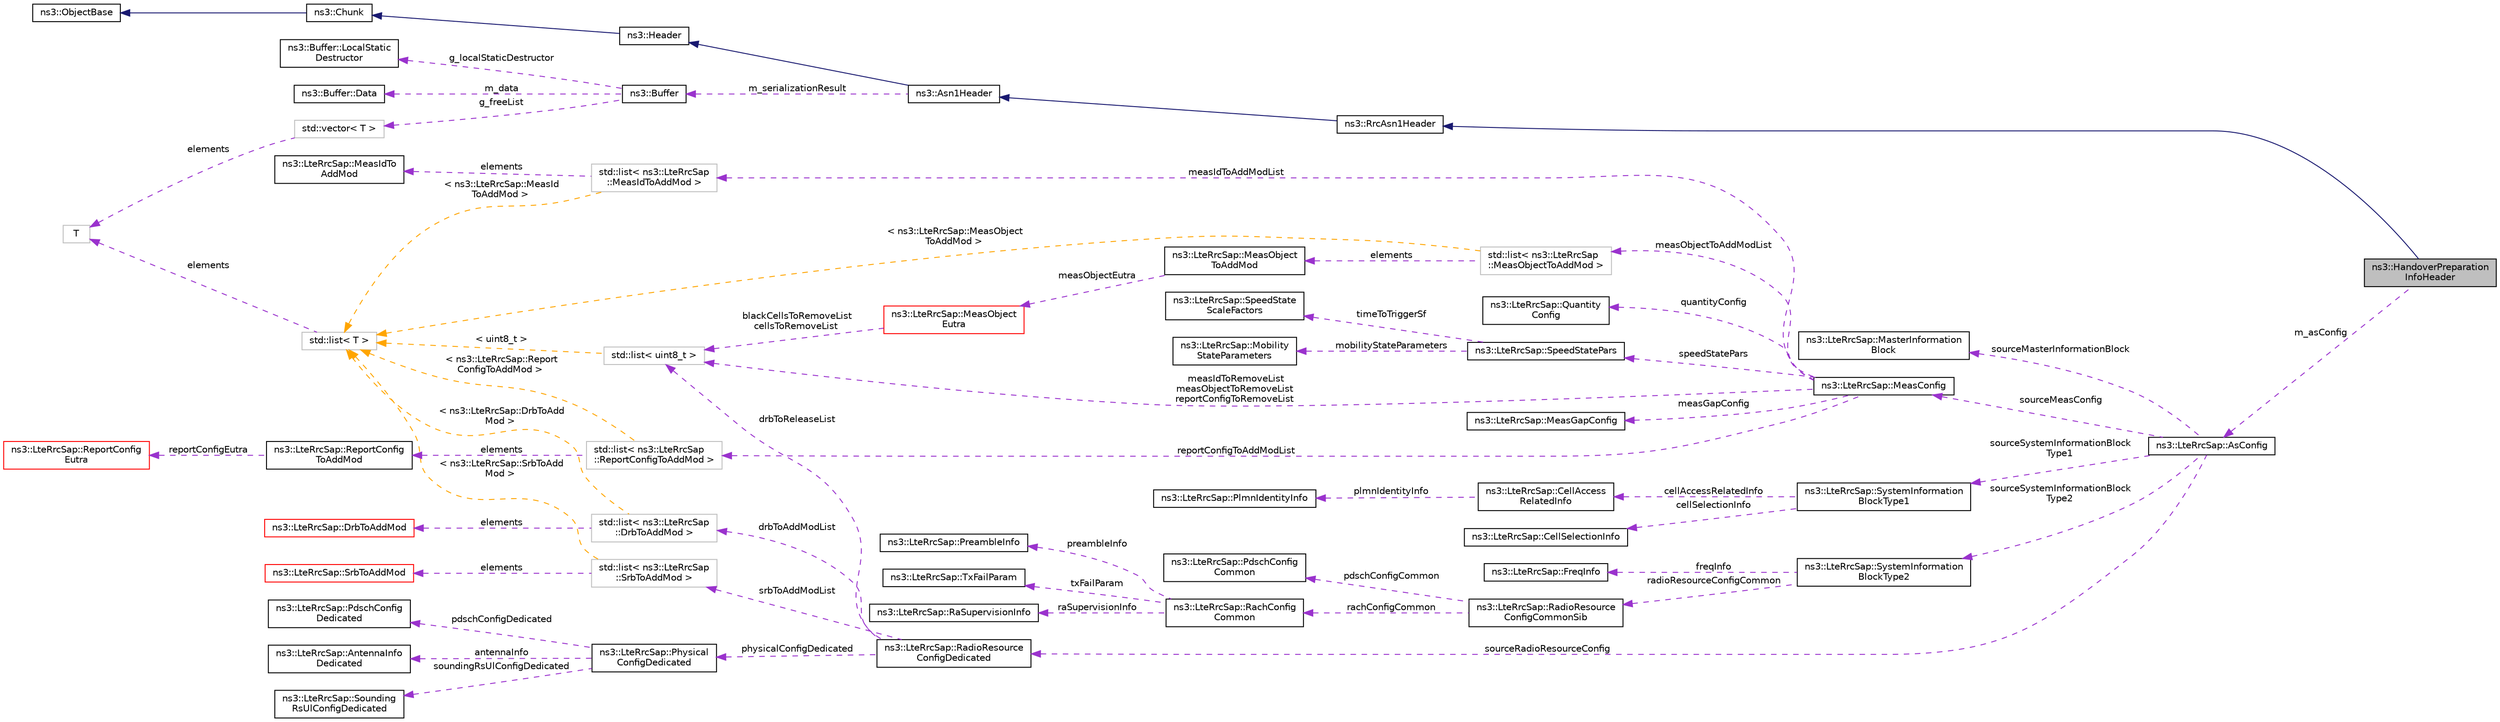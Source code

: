 digraph "ns3::HandoverPreparationInfoHeader"
{
 // LATEX_PDF_SIZE
  edge [fontname="Helvetica",fontsize="10",labelfontname="Helvetica",labelfontsize="10"];
  node [fontname="Helvetica",fontsize="10",shape=record];
  rankdir="LR";
  Node1 [label="ns3::HandoverPreparation\lInfoHeader",height=0.2,width=0.4,color="black", fillcolor="grey75", style="filled", fontcolor="black",tooltip="This class manages the serialization/deserialization of HandoverPreparationInfo IE."];
  Node2 -> Node1 [dir="back",color="midnightblue",fontsize="10",style="solid",fontname="Helvetica"];
  Node2 [label="ns3::RrcAsn1Header",height=0.2,width=0.4,color="black", fillcolor="white", style="filled",URL="$classns3_1_1_rrc_asn1_header.html",tooltip="This class extends Asn1Header functions, adding serialization/deserialization of some Information ele..."];
  Node3 -> Node2 [dir="back",color="midnightblue",fontsize="10",style="solid",fontname="Helvetica"];
  Node3 [label="ns3::Asn1Header",height=0.2,width=0.4,color="black", fillcolor="white", style="filled",URL="$classns3_1_1_asn1_header.html",tooltip="This class has the purpose to encode Information Elements according to ASN.1 syntax,..."];
  Node4 -> Node3 [dir="back",color="midnightblue",fontsize="10",style="solid",fontname="Helvetica"];
  Node4 [label="ns3::Header",height=0.2,width=0.4,color="black", fillcolor="white", style="filled",URL="$classns3_1_1_header.html",tooltip="Protocol header serialization and deserialization."];
  Node5 -> Node4 [dir="back",color="midnightblue",fontsize="10",style="solid",fontname="Helvetica"];
  Node5 [label="ns3::Chunk",height=0.2,width=0.4,color="black", fillcolor="white", style="filled",URL="$classns3_1_1_chunk.html",tooltip="abstract base class for ns3::Header and ns3::Trailer"];
  Node6 -> Node5 [dir="back",color="midnightblue",fontsize="10",style="solid",fontname="Helvetica"];
  Node6 [label="ns3::ObjectBase",height=0.2,width=0.4,color="black", fillcolor="white", style="filled",URL="$classns3_1_1_object_base.html",tooltip="Anchor the ns-3 type and attribute system."];
  Node7 -> Node3 [dir="back",color="darkorchid3",fontsize="10",style="dashed",label=" m_serializationResult" ,fontname="Helvetica"];
  Node7 [label="ns3::Buffer",height=0.2,width=0.4,color="black", fillcolor="white", style="filled",URL="$classns3_1_1_buffer.html",tooltip="automatically resized byte buffer"];
  Node8 -> Node7 [dir="back",color="darkorchid3",fontsize="10",style="dashed",label=" m_data" ,fontname="Helvetica"];
  Node8 [label="ns3::Buffer::Data",height=0.2,width=0.4,color="black", fillcolor="white", style="filled",URL="$structns3_1_1_buffer_1_1_data.html",tooltip="This data structure is variable-sized through its last member whose size is determined at allocation ..."];
  Node9 -> Node7 [dir="back",color="darkorchid3",fontsize="10",style="dashed",label=" g_localStaticDestructor" ,fontname="Helvetica"];
  Node9 [label="ns3::Buffer::LocalStatic\lDestructor",height=0.2,width=0.4,color="black", fillcolor="white", style="filled",URL="$structns3_1_1_buffer_1_1_local_static_destructor.html",tooltip="Local static destructor structure."];
  Node10 -> Node7 [dir="back",color="darkorchid3",fontsize="10",style="dashed",label=" g_freeList" ,fontname="Helvetica"];
  Node10 [label="std::vector\< T \>",height=0.2,width=0.4,color="grey75", fillcolor="white", style="filled",tooltip=" "];
  Node11 -> Node10 [dir="back",color="darkorchid3",fontsize="10",style="dashed",label=" elements" ,fontname="Helvetica"];
  Node11 [label="T",height=0.2,width=0.4,color="grey75", fillcolor="white", style="filled",tooltip=" "];
  Node12 -> Node1 [dir="back",color="darkorchid3",fontsize="10",style="dashed",label=" m_asConfig" ,fontname="Helvetica"];
  Node12 [label="ns3::LteRrcSap::AsConfig",height=0.2,width=0.4,color="black", fillcolor="white", style="filled",URL="$structns3_1_1_lte_rrc_sap_1_1_as_config.html",tooltip="AsConfig structure."];
  Node13 -> Node12 [dir="back",color="darkorchid3",fontsize="10",style="dashed",label=" sourceMeasConfig" ,fontname="Helvetica"];
  Node13 [label="ns3::LteRrcSap::MeasConfig",height=0.2,width=0.4,color="black", fillcolor="white", style="filled",URL="$structns3_1_1_lte_rrc_sap_1_1_meas_config.html",tooltip="MeasConfig structure."];
  Node14 -> Node13 [dir="back",color="darkorchid3",fontsize="10",style="dashed",label=" measIdToAddModList" ,fontname="Helvetica"];
  Node14 [label="std::list\< ns3::LteRrcSap\l::MeasIdToAddMod \>",height=0.2,width=0.4,color="grey75", fillcolor="white", style="filled",tooltip=" "];
  Node15 -> Node14 [dir="back",color="darkorchid3",fontsize="10",style="dashed",label=" elements" ,fontname="Helvetica"];
  Node15 [label="ns3::LteRrcSap::MeasIdTo\lAddMod",height=0.2,width=0.4,color="black", fillcolor="white", style="filled",URL="$structns3_1_1_lte_rrc_sap_1_1_meas_id_to_add_mod.html",tooltip="MeasIdToAddMod structure."];
  Node16 -> Node14 [dir="back",color="orange",fontsize="10",style="dashed",label=" \< ns3::LteRrcSap::MeasId\lToAddMod \>" ,fontname="Helvetica"];
  Node16 [label="std::list\< T \>",height=0.2,width=0.4,color="grey75", fillcolor="white", style="filled",tooltip=" "];
  Node11 -> Node16 [dir="back",color="darkorchid3",fontsize="10",style="dashed",label=" elements" ,fontname="Helvetica"];
  Node17 -> Node13 [dir="back",color="darkorchid3",fontsize="10",style="dashed",label=" reportConfigToAddModList" ,fontname="Helvetica"];
  Node17 [label="std::list\< ns3::LteRrcSap\l::ReportConfigToAddMod \>",height=0.2,width=0.4,color="grey75", fillcolor="white", style="filled",tooltip=" "];
  Node18 -> Node17 [dir="back",color="darkorchid3",fontsize="10",style="dashed",label=" elements" ,fontname="Helvetica"];
  Node18 [label="ns3::LteRrcSap::ReportConfig\lToAddMod",height=0.2,width=0.4,color="black", fillcolor="white", style="filled",URL="$structns3_1_1_lte_rrc_sap_1_1_report_config_to_add_mod.html",tooltip="ReportConfigToAddMod structure."];
  Node19 -> Node18 [dir="back",color="darkorchid3",fontsize="10",style="dashed",label=" reportConfigEutra" ,fontname="Helvetica"];
  Node19 [label="ns3::LteRrcSap::ReportConfig\lEutra",height=0.2,width=0.4,color="red", fillcolor="white", style="filled",URL="$structns3_1_1_lte_rrc_sap_1_1_report_config_eutra.html",tooltip="Specifies criteria for triggering of an E-UTRA measurement reporting event."];
  Node16 -> Node17 [dir="back",color="orange",fontsize="10",style="dashed",label=" \< ns3::LteRrcSap::Report\lConfigToAddMod \>" ,fontname="Helvetica"];
  Node21 -> Node13 [dir="back",color="darkorchid3",fontsize="10",style="dashed",label=" measIdToRemoveList\nmeasObjectToRemoveList\nreportConfigToRemoveList" ,fontname="Helvetica"];
  Node21 [label="std::list\< uint8_t \>",height=0.2,width=0.4,color="grey75", fillcolor="white", style="filled",tooltip=" "];
  Node16 -> Node21 [dir="back",color="orange",fontsize="10",style="dashed",label=" \< uint8_t \>" ,fontname="Helvetica"];
  Node22 -> Node13 [dir="back",color="darkorchid3",fontsize="10",style="dashed",label=" quantityConfig" ,fontname="Helvetica"];
  Node22 [label="ns3::LteRrcSap::Quantity\lConfig",height=0.2,width=0.4,color="black", fillcolor="white", style="filled",URL="$structns3_1_1_lte_rrc_sap_1_1_quantity_config.html",tooltip="QuantityConfig structure."];
  Node23 -> Node13 [dir="back",color="darkorchid3",fontsize="10",style="dashed",label=" speedStatePars" ,fontname="Helvetica"];
  Node23 [label="ns3::LteRrcSap::SpeedStatePars",height=0.2,width=0.4,color="black", fillcolor="white", style="filled",URL="$structns3_1_1_lte_rrc_sap_1_1_speed_state_pars.html",tooltip="SpeedStatePars structure."];
  Node24 -> Node23 [dir="back",color="darkorchid3",fontsize="10",style="dashed",label=" mobilityStateParameters" ,fontname="Helvetica"];
  Node24 [label="ns3::LteRrcSap::Mobility\lStateParameters",height=0.2,width=0.4,color="black", fillcolor="white", style="filled",URL="$structns3_1_1_lte_rrc_sap_1_1_mobility_state_parameters.html",tooltip="MobilityStateParameters structure."];
  Node25 -> Node23 [dir="back",color="darkorchid3",fontsize="10",style="dashed",label=" timeToTriggerSf" ,fontname="Helvetica"];
  Node25 [label="ns3::LteRrcSap::SpeedState\lScaleFactors",height=0.2,width=0.4,color="black", fillcolor="white", style="filled",URL="$structns3_1_1_lte_rrc_sap_1_1_speed_state_scale_factors.html",tooltip="SpeedStateScaleFactors structure."];
  Node26 -> Node13 [dir="back",color="darkorchid3",fontsize="10",style="dashed",label=" measObjectToAddModList" ,fontname="Helvetica"];
  Node26 [label="std::list\< ns3::LteRrcSap\l::MeasObjectToAddMod \>",height=0.2,width=0.4,color="grey75", fillcolor="white", style="filled",tooltip=" "];
  Node27 -> Node26 [dir="back",color="darkorchid3",fontsize="10",style="dashed",label=" elements" ,fontname="Helvetica"];
  Node27 [label="ns3::LteRrcSap::MeasObject\lToAddMod",height=0.2,width=0.4,color="black", fillcolor="white", style="filled",URL="$structns3_1_1_lte_rrc_sap_1_1_meas_object_to_add_mod.html",tooltip="MeasObjectToAddMod structure."];
  Node28 -> Node27 [dir="back",color="darkorchid3",fontsize="10",style="dashed",label=" measObjectEutra" ,fontname="Helvetica"];
  Node28 [label="ns3::LteRrcSap::MeasObject\lEutra",height=0.2,width=0.4,color="red", fillcolor="white", style="filled",URL="$structns3_1_1_lte_rrc_sap_1_1_meas_object_eutra.html",tooltip="MeasObjectEutra structure."];
  Node21 -> Node28 [dir="back",color="darkorchid3",fontsize="10",style="dashed",label=" blackCellsToRemoveList\ncellsToRemoveList" ,fontname="Helvetica"];
  Node16 -> Node26 [dir="back",color="orange",fontsize="10",style="dashed",label=" \< ns3::LteRrcSap::MeasObject\lToAddMod \>" ,fontname="Helvetica"];
  Node34 -> Node13 [dir="back",color="darkorchid3",fontsize="10",style="dashed",label=" measGapConfig" ,fontname="Helvetica"];
  Node34 [label="ns3::LteRrcSap::MeasGapConfig",height=0.2,width=0.4,color="black", fillcolor="white", style="filled",URL="$structns3_1_1_lte_rrc_sap_1_1_meas_gap_config.html",tooltip="MeasGapConfig structure."];
  Node35 -> Node12 [dir="back",color="darkorchid3",fontsize="10",style="dashed",label=" sourceSystemInformationBlock\lType1" ,fontname="Helvetica"];
  Node35 [label="ns3::LteRrcSap::SystemInformation\lBlockType1",height=0.2,width=0.4,color="black", fillcolor="white", style="filled",URL="$structns3_1_1_lte_rrc_sap_1_1_system_information_block_type1.html",tooltip="SystemInformationBlockType1 structure."];
  Node36 -> Node35 [dir="back",color="darkorchid3",fontsize="10",style="dashed",label=" cellSelectionInfo" ,fontname="Helvetica"];
  Node36 [label="ns3::LteRrcSap::CellSelectionInfo",height=0.2,width=0.4,color="black", fillcolor="white", style="filled",URL="$structns3_1_1_lte_rrc_sap_1_1_cell_selection_info.html",tooltip="CellSelectionInfo structure."];
  Node37 -> Node35 [dir="back",color="darkorchid3",fontsize="10",style="dashed",label=" cellAccessRelatedInfo" ,fontname="Helvetica"];
  Node37 [label="ns3::LteRrcSap::CellAccess\lRelatedInfo",height=0.2,width=0.4,color="black", fillcolor="white", style="filled",URL="$structns3_1_1_lte_rrc_sap_1_1_cell_access_related_info.html",tooltip="CellAccessRelatedInfo structure."];
  Node38 -> Node37 [dir="back",color="darkorchid3",fontsize="10",style="dashed",label=" plmnIdentityInfo" ,fontname="Helvetica"];
  Node38 [label="ns3::LteRrcSap::PlmnIdentityInfo",height=0.2,width=0.4,color="black", fillcolor="white", style="filled",URL="$structns3_1_1_lte_rrc_sap_1_1_plmn_identity_info.html",tooltip="PlmnIdentityInfo structure."];
  Node39 -> Node12 [dir="back",color="darkorchid3",fontsize="10",style="dashed",label=" sourceSystemInformationBlock\lType2" ,fontname="Helvetica"];
  Node39 [label="ns3::LteRrcSap::SystemInformation\lBlockType2",height=0.2,width=0.4,color="black", fillcolor="white", style="filled",URL="$structns3_1_1_lte_rrc_sap_1_1_system_information_block_type2.html",tooltip="SystemInformationBlockType2 structure."];
  Node40 -> Node39 [dir="back",color="darkorchid3",fontsize="10",style="dashed",label=" radioResourceConfigCommon" ,fontname="Helvetica"];
  Node40 [label="ns3::LteRrcSap::RadioResource\lConfigCommonSib",height=0.2,width=0.4,color="black", fillcolor="white", style="filled",URL="$structns3_1_1_lte_rrc_sap_1_1_radio_resource_config_common_sib.html",tooltip="RadioResourceConfigCommonSib structure."];
  Node41 -> Node40 [dir="back",color="darkorchid3",fontsize="10",style="dashed",label=" pdschConfigCommon" ,fontname="Helvetica"];
  Node41 [label="ns3::LteRrcSap::PdschConfig\lCommon",height=0.2,width=0.4,color="black", fillcolor="white", style="filled",URL="$structns3_1_1_lte_rrc_sap_1_1_pdsch_config_common.html",tooltip="PdschConfigCommon structure."];
  Node42 -> Node40 [dir="back",color="darkorchid3",fontsize="10",style="dashed",label=" rachConfigCommon" ,fontname="Helvetica"];
  Node42 [label="ns3::LteRrcSap::RachConfig\lCommon",height=0.2,width=0.4,color="black", fillcolor="white", style="filled",URL="$structns3_1_1_lte_rrc_sap_1_1_rach_config_common.html",tooltip="RachConfigCommon structure."];
  Node43 -> Node42 [dir="back",color="darkorchid3",fontsize="10",style="dashed",label=" txFailParam" ,fontname="Helvetica"];
  Node43 [label="ns3::LteRrcSap::TxFailParam",height=0.2,width=0.4,color="black", fillcolor="white", style="filled",URL="$structns3_1_1_lte_rrc_sap_1_1_tx_fail_param.html",tooltip="TxFailParams structure."];
  Node44 -> Node42 [dir="back",color="darkorchid3",fontsize="10",style="dashed",label=" raSupervisionInfo" ,fontname="Helvetica"];
  Node44 [label="ns3::LteRrcSap::RaSupervisionInfo",height=0.2,width=0.4,color="black", fillcolor="white", style="filled",URL="$structns3_1_1_lte_rrc_sap_1_1_ra_supervision_info.html",tooltip="RaSupervisionInfo structure."];
  Node45 -> Node42 [dir="back",color="darkorchid3",fontsize="10",style="dashed",label=" preambleInfo" ,fontname="Helvetica"];
  Node45 [label="ns3::LteRrcSap::PreambleInfo",height=0.2,width=0.4,color="black", fillcolor="white", style="filled",URL="$structns3_1_1_lte_rrc_sap_1_1_preamble_info.html",tooltip="PreambleInfo structure."];
  Node46 -> Node39 [dir="back",color="darkorchid3",fontsize="10",style="dashed",label=" freqInfo" ,fontname="Helvetica"];
  Node46 [label="ns3::LteRrcSap::FreqInfo",height=0.2,width=0.4,color="black", fillcolor="white", style="filled",URL="$structns3_1_1_lte_rrc_sap_1_1_freq_info.html",tooltip="FreqInfo structure."];
  Node47 -> Node12 [dir="back",color="darkorchid3",fontsize="10",style="dashed",label=" sourceRadioResourceConfig" ,fontname="Helvetica"];
  Node47 [label="ns3::LteRrcSap::RadioResource\lConfigDedicated",height=0.2,width=0.4,color="black", fillcolor="white", style="filled",URL="$structns3_1_1_lte_rrc_sap_1_1_radio_resource_config_dedicated.html",tooltip="RadioResourceConfigDedicated structure."];
  Node48 -> Node47 [dir="back",color="darkorchid3",fontsize="10",style="dashed",label=" physicalConfigDedicated" ,fontname="Helvetica"];
  Node48 [label="ns3::LteRrcSap::Physical\lConfigDedicated",height=0.2,width=0.4,color="black", fillcolor="white", style="filled",URL="$structns3_1_1_lte_rrc_sap_1_1_physical_config_dedicated.html",tooltip="PhysicalConfigDedicated structure."];
  Node49 -> Node48 [dir="back",color="darkorchid3",fontsize="10",style="dashed",label=" pdschConfigDedicated" ,fontname="Helvetica"];
  Node49 [label="ns3::LteRrcSap::PdschConfig\lDedicated",height=0.2,width=0.4,color="black", fillcolor="white", style="filled",URL="$structns3_1_1_lte_rrc_sap_1_1_pdsch_config_dedicated.html",tooltip="PdschConfigDedicated structure."];
  Node50 -> Node48 [dir="back",color="darkorchid3",fontsize="10",style="dashed",label=" antennaInfo" ,fontname="Helvetica"];
  Node50 [label="ns3::LteRrcSap::AntennaInfo\lDedicated",height=0.2,width=0.4,color="black", fillcolor="white", style="filled",URL="$structns3_1_1_lte_rrc_sap_1_1_antenna_info_dedicated.html",tooltip="AntennaInfoDedicated structure."];
  Node51 -> Node48 [dir="back",color="darkorchid3",fontsize="10",style="dashed",label=" soundingRsUlConfigDedicated" ,fontname="Helvetica"];
  Node51 [label="ns3::LteRrcSap::Sounding\lRsUlConfigDedicated",height=0.2,width=0.4,color="black", fillcolor="white", style="filled",URL="$structns3_1_1_lte_rrc_sap_1_1_sounding_rs_ul_config_dedicated.html",tooltip="SoundingRsUlConfigDedicated structure."];
  Node21 -> Node47 [dir="back",color="darkorchid3",fontsize="10",style="dashed",label=" drbToReleaseList" ,fontname="Helvetica"];
  Node52 -> Node47 [dir="back",color="darkorchid3",fontsize="10",style="dashed",label=" drbToAddModList" ,fontname="Helvetica"];
  Node52 [label="std::list\< ns3::LteRrcSap\l::DrbToAddMod \>",height=0.2,width=0.4,color="grey75", fillcolor="white", style="filled",tooltip=" "];
  Node53 -> Node52 [dir="back",color="darkorchid3",fontsize="10",style="dashed",label=" elements" ,fontname="Helvetica"];
  Node53 [label="ns3::LteRrcSap::DrbToAddMod",height=0.2,width=0.4,color="red", fillcolor="white", style="filled",URL="$structns3_1_1_lte_rrc_sap_1_1_drb_to_add_mod.html",tooltip="DrbToAddMod structure."];
  Node16 -> Node52 [dir="back",color="orange",fontsize="10",style="dashed",label=" \< ns3::LteRrcSap::DrbToAdd\lMod \>" ,fontname="Helvetica"];
  Node56 -> Node47 [dir="back",color="darkorchid3",fontsize="10",style="dashed",label=" srbToAddModList" ,fontname="Helvetica"];
  Node56 [label="std::list\< ns3::LteRrcSap\l::SrbToAddMod \>",height=0.2,width=0.4,color="grey75", fillcolor="white", style="filled",tooltip=" "];
  Node57 -> Node56 [dir="back",color="darkorchid3",fontsize="10",style="dashed",label=" elements" ,fontname="Helvetica"];
  Node57 [label="ns3::LteRrcSap::SrbToAddMod",height=0.2,width=0.4,color="red", fillcolor="white", style="filled",URL="$structns3_1_1_lte_rrc_sap_1_1_srb_to_add_mod.html",tooltip="SrbToAddMod structure."];
  Node16 -> Node56 [dir="back",color="orange",fontsize="10",style="dashed",label=" \< ns3::LteRrcSap::SrbToAdd\lMod \>" ,fontname="Helvetica"];
  Node58 -> Node12 [dir="back",color="darkorchid3",fontsize="10",style="dashed",label=" sourceMasterInformationBlock" ,fontname="Helvetica"];
  Node58 [label="ns3::LteRrcSap::MasterInformation\lBlock",height=0.2,width=0.4,color="black", fillcolor="white", style="filled",URL="$structns3_1_1_lte_rrc_sap_1_1_master_information_block.html",tooltip="MasterInformationBlock structure."];
}
